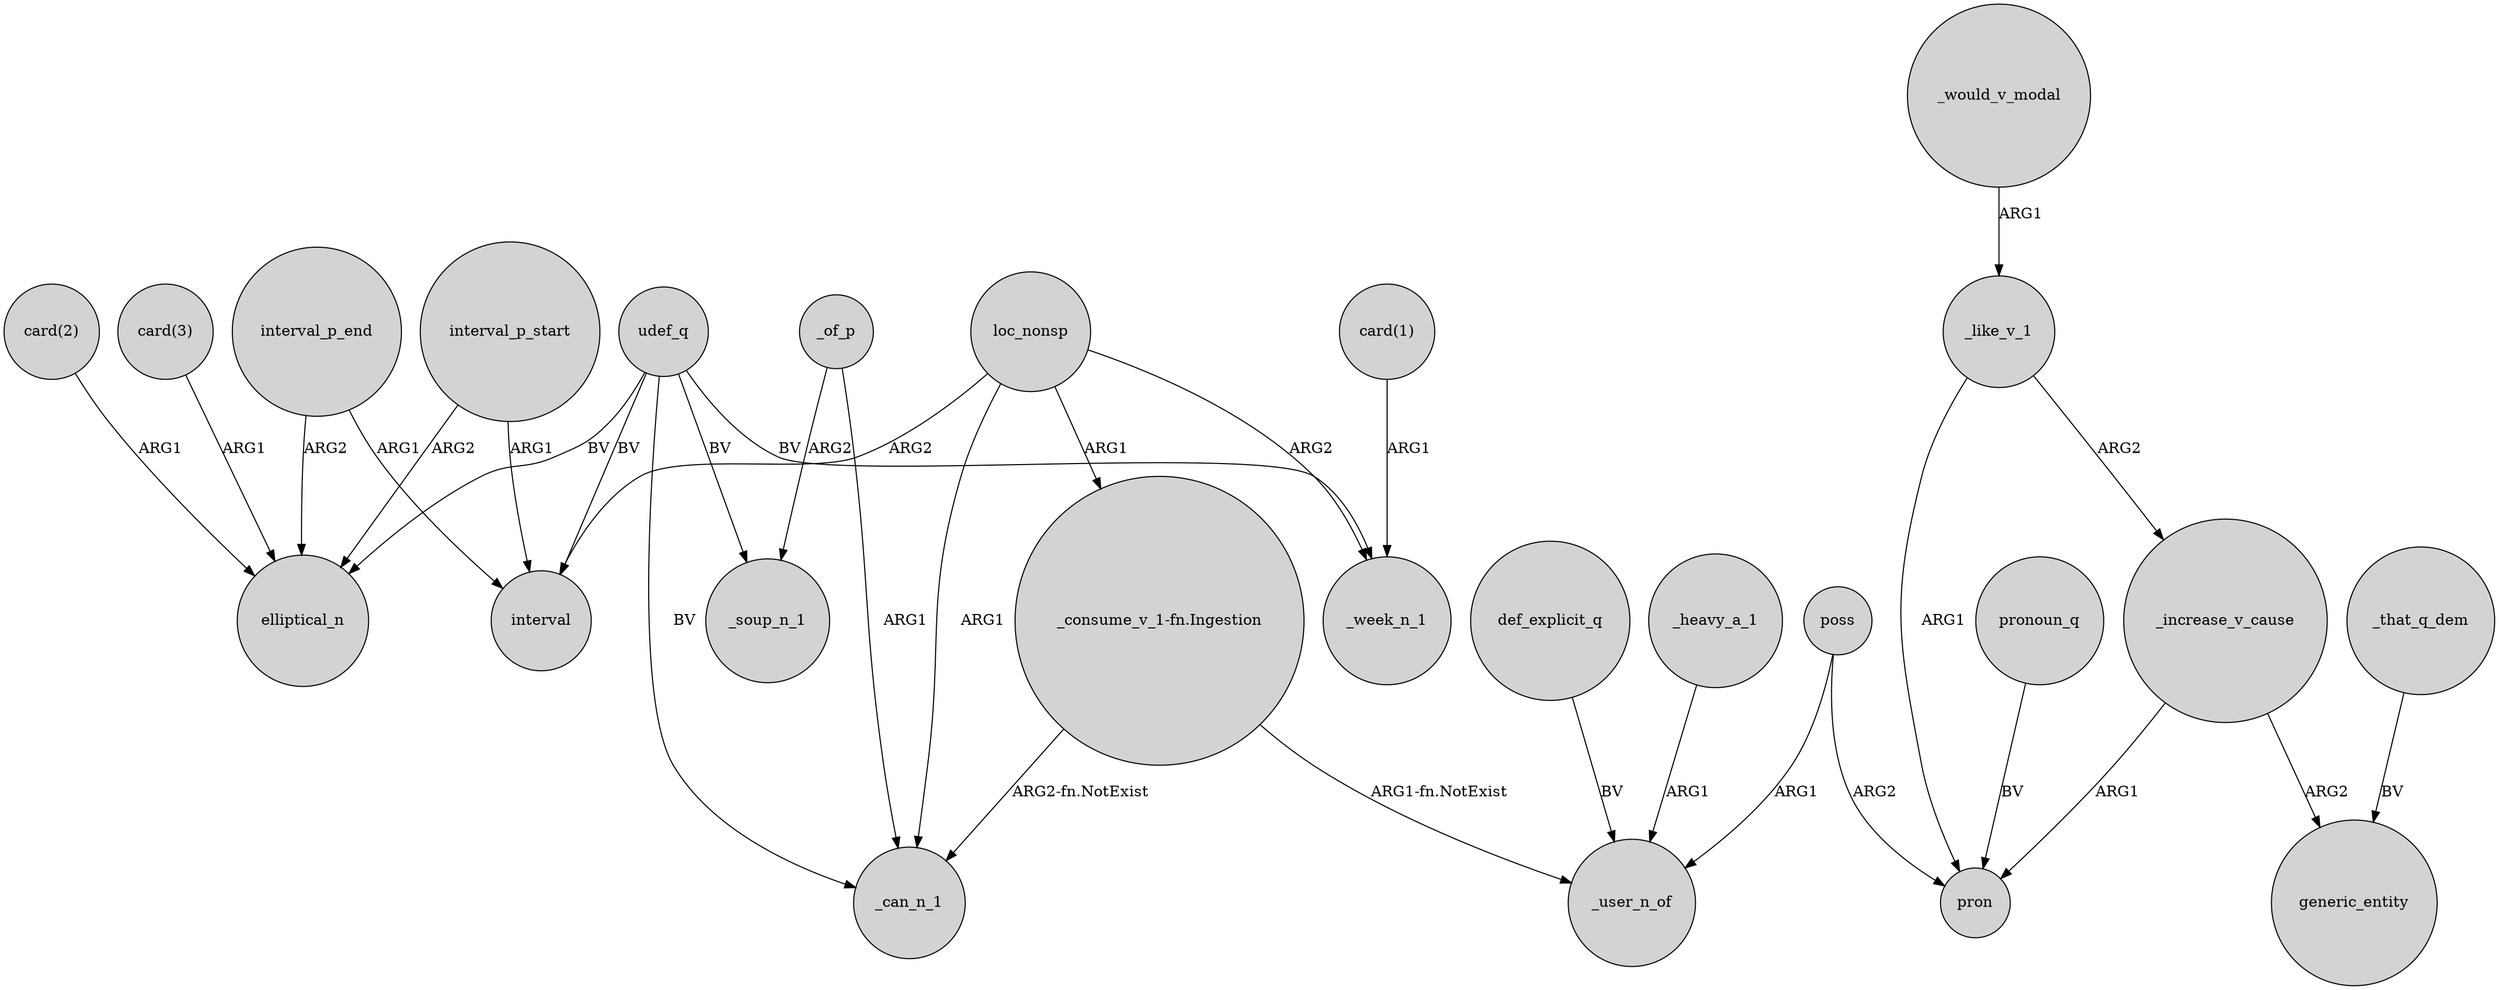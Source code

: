 digraph {
	node [shape=circle style=filled]
	loc_nonsp -> interval [label=ARG2]
	udef_q -> elliptical_n [label=BV]
	poss -> pron [label=ARG2]
	_like_v_1 -> pron [label=ARG1]
	poss -> _user_n_of [label=ARG1]
	_that_q_dem -> generic_entity [label=BV]
	_increase_v_cause -> pron [label=ARG1]
	interval_p_end -> elliptical_n [label=ARG2]
	loc_nonsp -> _can_n_1 [label=ARG1]
	"_consume_v_1-fn.Ingestion" -> _user_n_of [label="ARG1-fn.NotExist"]
	interval_p_start -> elliptical_n [label=ARG2]
	def_explicit_q -> _user_n_of [label=BV]
	_would_v_modal -> _like_v_1 [label=ARG1]
	_increase_v_cause -> generic_entity [label=ARG2]
	"card(3)" -> elliptical_n [label=ARG1]
	pronoun_q -> pron [label=BV]
	_like_v_1 -> _increase_v_cause [label=ARG2]
	loc_nonsp -> _week_n_1 [label=ARG2]
	_heavy_a_1 -> _user_n_of [label=ARG1]
	interval_p_start -> interval [label=ARG1]
	loc_nonsp -> "_consume_v_1-fn.Ingestion" [label=ARG1]
	udef_q -> _week_n_1 [label=BV]
	"card(2)" -> elliptical_n [label=ARG1]
	_of_p -> _can_n_1 [label=ARG1]
	interval_p_end -> interval [label=ARG1]
	udef_q -> _soup_n_1 [label=BV]
	"card(1)" -> _week_n_1 [label=ARG1]
	_of_p -> _soup_n_1 [label=ARG2]
	udef_q -> interval [label=BV]
	"_consume_v_1-fn.Ingestion" -> _can_n_1 [label="ARG2-fn.NotExist"]
	udef_q -> _can_n_1 [label=BV]
}
